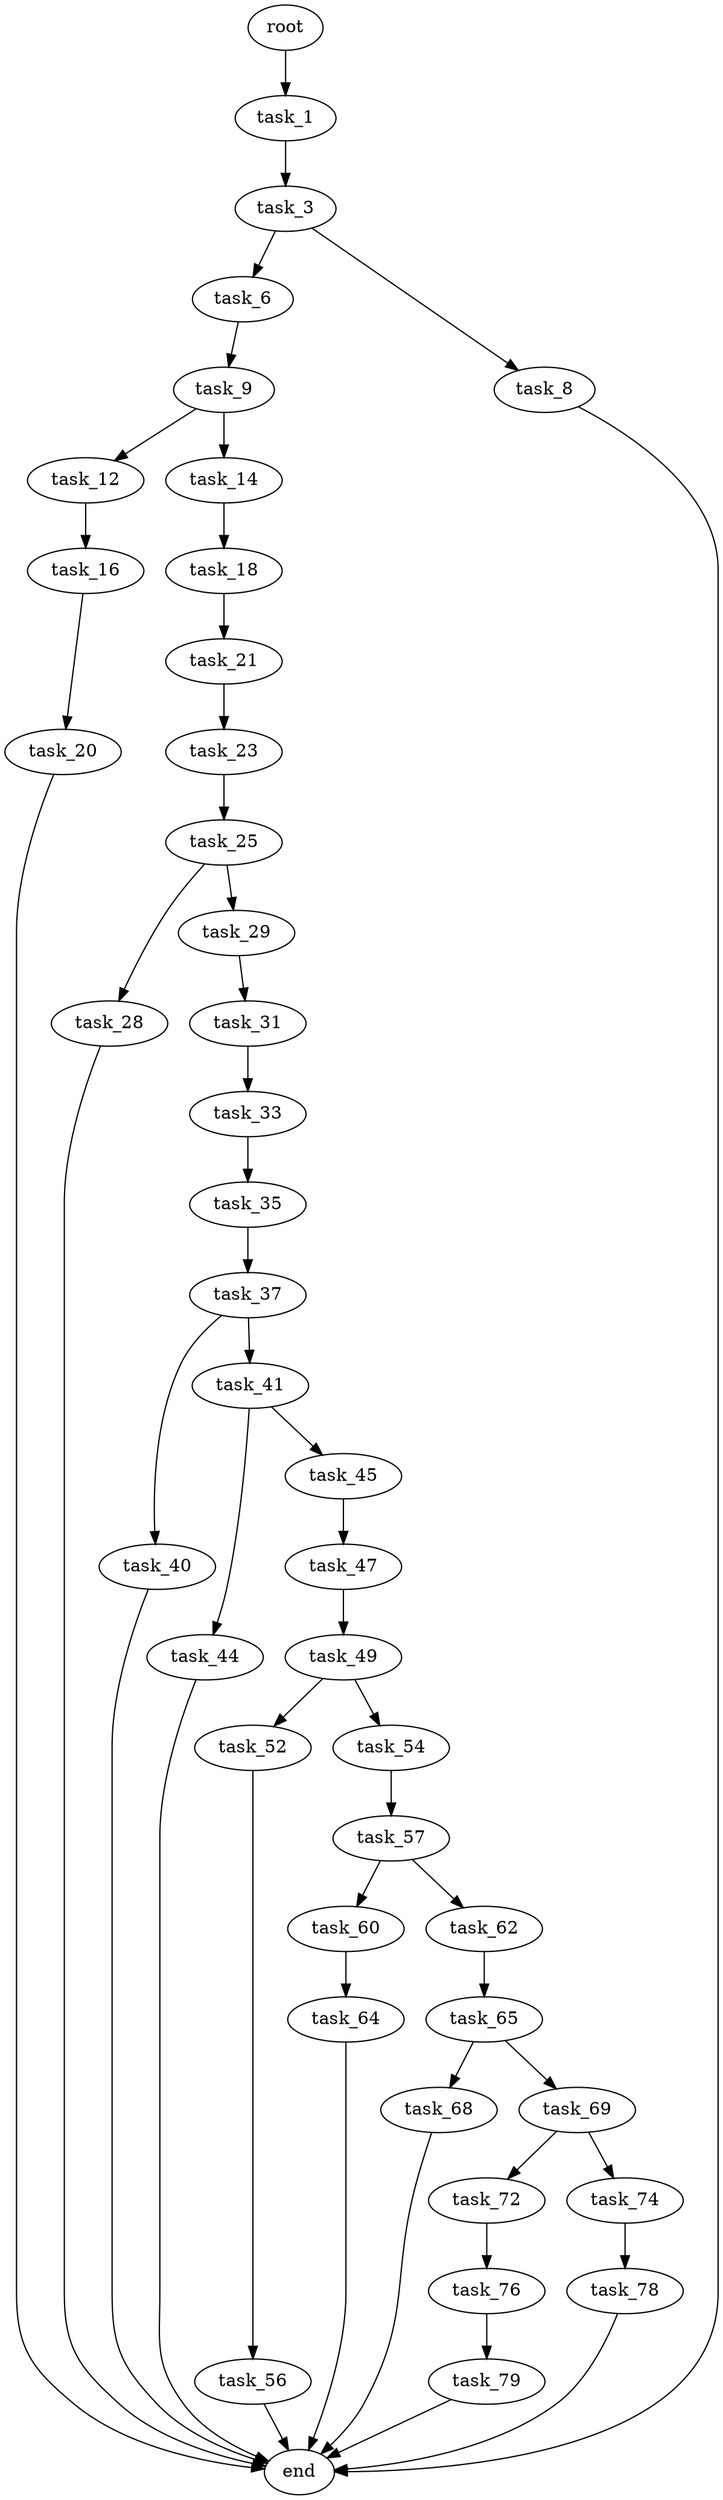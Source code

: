digraph G {
  root [size="0.000000"];
  task_1 [size="25094737876.000000"];
  task_3 [size="891404010502.000000"];
  task_6 [size="99115273645.000000"];
  task_8 [size="37988854205.000000"];
  task_9 [size="968033134618.000000"];
  task_12 [size="187861045514.000000"];
  task_14 [size="19361598084.000000"];
  task_16 [size="408713339569.000000"];
  task_18 [size="5284171060.000000"];
  task_20 [size="563322404979.000000"];
  task_21 [size="20174088646.000000"];
  task_23 [size="5039099605.000000"];
  task_25 [size="374757738499.000000"];
  task_28 [size="55351647295.000000"];
  task_29 [size="134217728000.000000"];
  task_31 [size="469832805350.000000"];
  task_33 [size="1165380794424.000000"];
  task_35 [size="28991029248.000000"];
  task_37 [size="28991029248.000000"];
  task_40 [size="29241022877.000000"];
  task_41 [size="79000170885.000000"];
  task_44 [size="549755813888.000000"];
  task_45 [size="320344978923.000000"];
  task_47 [size="4535506482.000000"];
  task_49 [size="46700410931.000000"];
  task_52 [size="167216067257.000000"];
  task_54 [size="7971377188.000000"];
  task_56 [size="4581123915.000000"];
  task_57 [size="636901724335.000000"];
  task_60 [size="782757789696.000000"];
  task_62 [size="362840361361.000000"];
  task_64 [size="28991029248.000000"];
  task_65 [size="37817365260.000000"];
  task_68 [size="2671170743.000000"];
  task_69 [size="12606901193.000000"];
  task_72 [size="26393143637.000000"];
  task_74 [size="33016659072.000000"];
  task_76 [size="395225937552.000000"];
  task_78 [size="1073741824000.000000"];
  task_79 [size="623951870311.000000"];
  end [size="0.000000"];

  root -> task_1 [size="1.000000"];
  task_1 -> task_3 [size="536870912.000000"];
  task_3 -> task_6 [size="536870912.000000"];
  task_3 -> task_8 [size="536870912.000000"];
  task_6 -> task_9 [size="301989888.000000"];
  task_8 -> end [size="1.000000"];
  task_9 -> task_12 [size="838860800.000000"];
  task_9 -> task_14 [size="838860800.000000"];
  task_12 -> task_16 [size="209715200.000000"];
  task_14 -> task_18 [size="411041792.000000"];
  task_16 -> task_20 [size="679477248.000000"];
  task_18 -> task_21 [size="301989888.000000"];
  task_20 -> end [size="1.000000"];
  task_21 -> task_23 [size="679477248.000000"];
  task_23 -> task_25 [size="209715200.000000"];
  task_25 -> task_28 [size="301989888.000000"];
  task_25 -> task_29 [size="301989888.000000"];
  task_28 -> end [size="1.000000"];
  task_29 -> task_31 [size="209715200.000000"];
  task_31 -> task_33 [size="301989888.000000"];
  task_33 -> task_35 [size="838860800.000000"];
  task_35 -> task_37 [size="75497472.000000"];
  task_37 -> task_40 [size="75497472.000000"];
  task_37 -> task_41 [size="75497472.000000"];
  task_40 -> end [size="1.000000"];
  task_41 -> task_44 [size="75497472.000000"];
  task_41 -> task_45 [size="75497472.000000"];
  task_44 -> end [size="1.000000"];
  task_45 -> task_47 [size="301989888.000000"];
  task_47 -> task_49 [size="75497472.000000"];
  task_49 -> task_52 [size="838860800.000000"];
  task_49 -> task_54 [size="838860800.000000"];
  task_52 -> task_56 [size="411041792.000000"];
  task_54 -> task_57 [size="134217728.000000"];
  task_56 -> end [size="1.000000"];
  task_57 -> task_60 [size="838860800.000000"];
  task_57 -> task_62 [size="838860800.000000"];
  task_60 -> task_64 [size="679477248.000000"];
  task_62 -> task_65 [size="301989888.000000"];
  task_64 -> end [size="1.000000"];
  task_65 -> task_68 [size="33554432.000000"];
  task_65 -> task_69 [size="33554432.000000"];
  task_68 -> end [size="1.000000"];
  task_69 -> task_72 [size="838860800.000000"];
  task_69 -> task_74 [size="838860800.000000"];
  task_72 -> task_76 [size="33554432.000000"];
  task_74 -> task_78 [size="75497472.000000"];
  task_76 -> task_79 [size="679477248.000000"];
  task_78 -> end [size="1.000000"];
  task_79 -> end [size="1.000000"];
}
